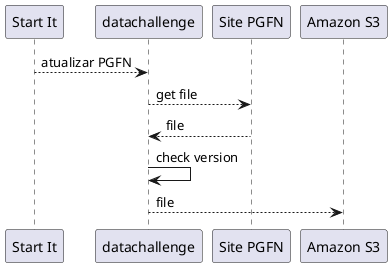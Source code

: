 @startuml Diagrama de Estados
    participant "Start It" as inicio
    participant datachallenge as dc
    participant "Site PGFN" as pgfn
    participant "Amazon S3" as s3
    inicio-->dc: atualizar PGFN
    dc-->pgfn: get file
    pgfn-->dc: file
    dc->dc: check version
    dc-->s3: file
@enduml